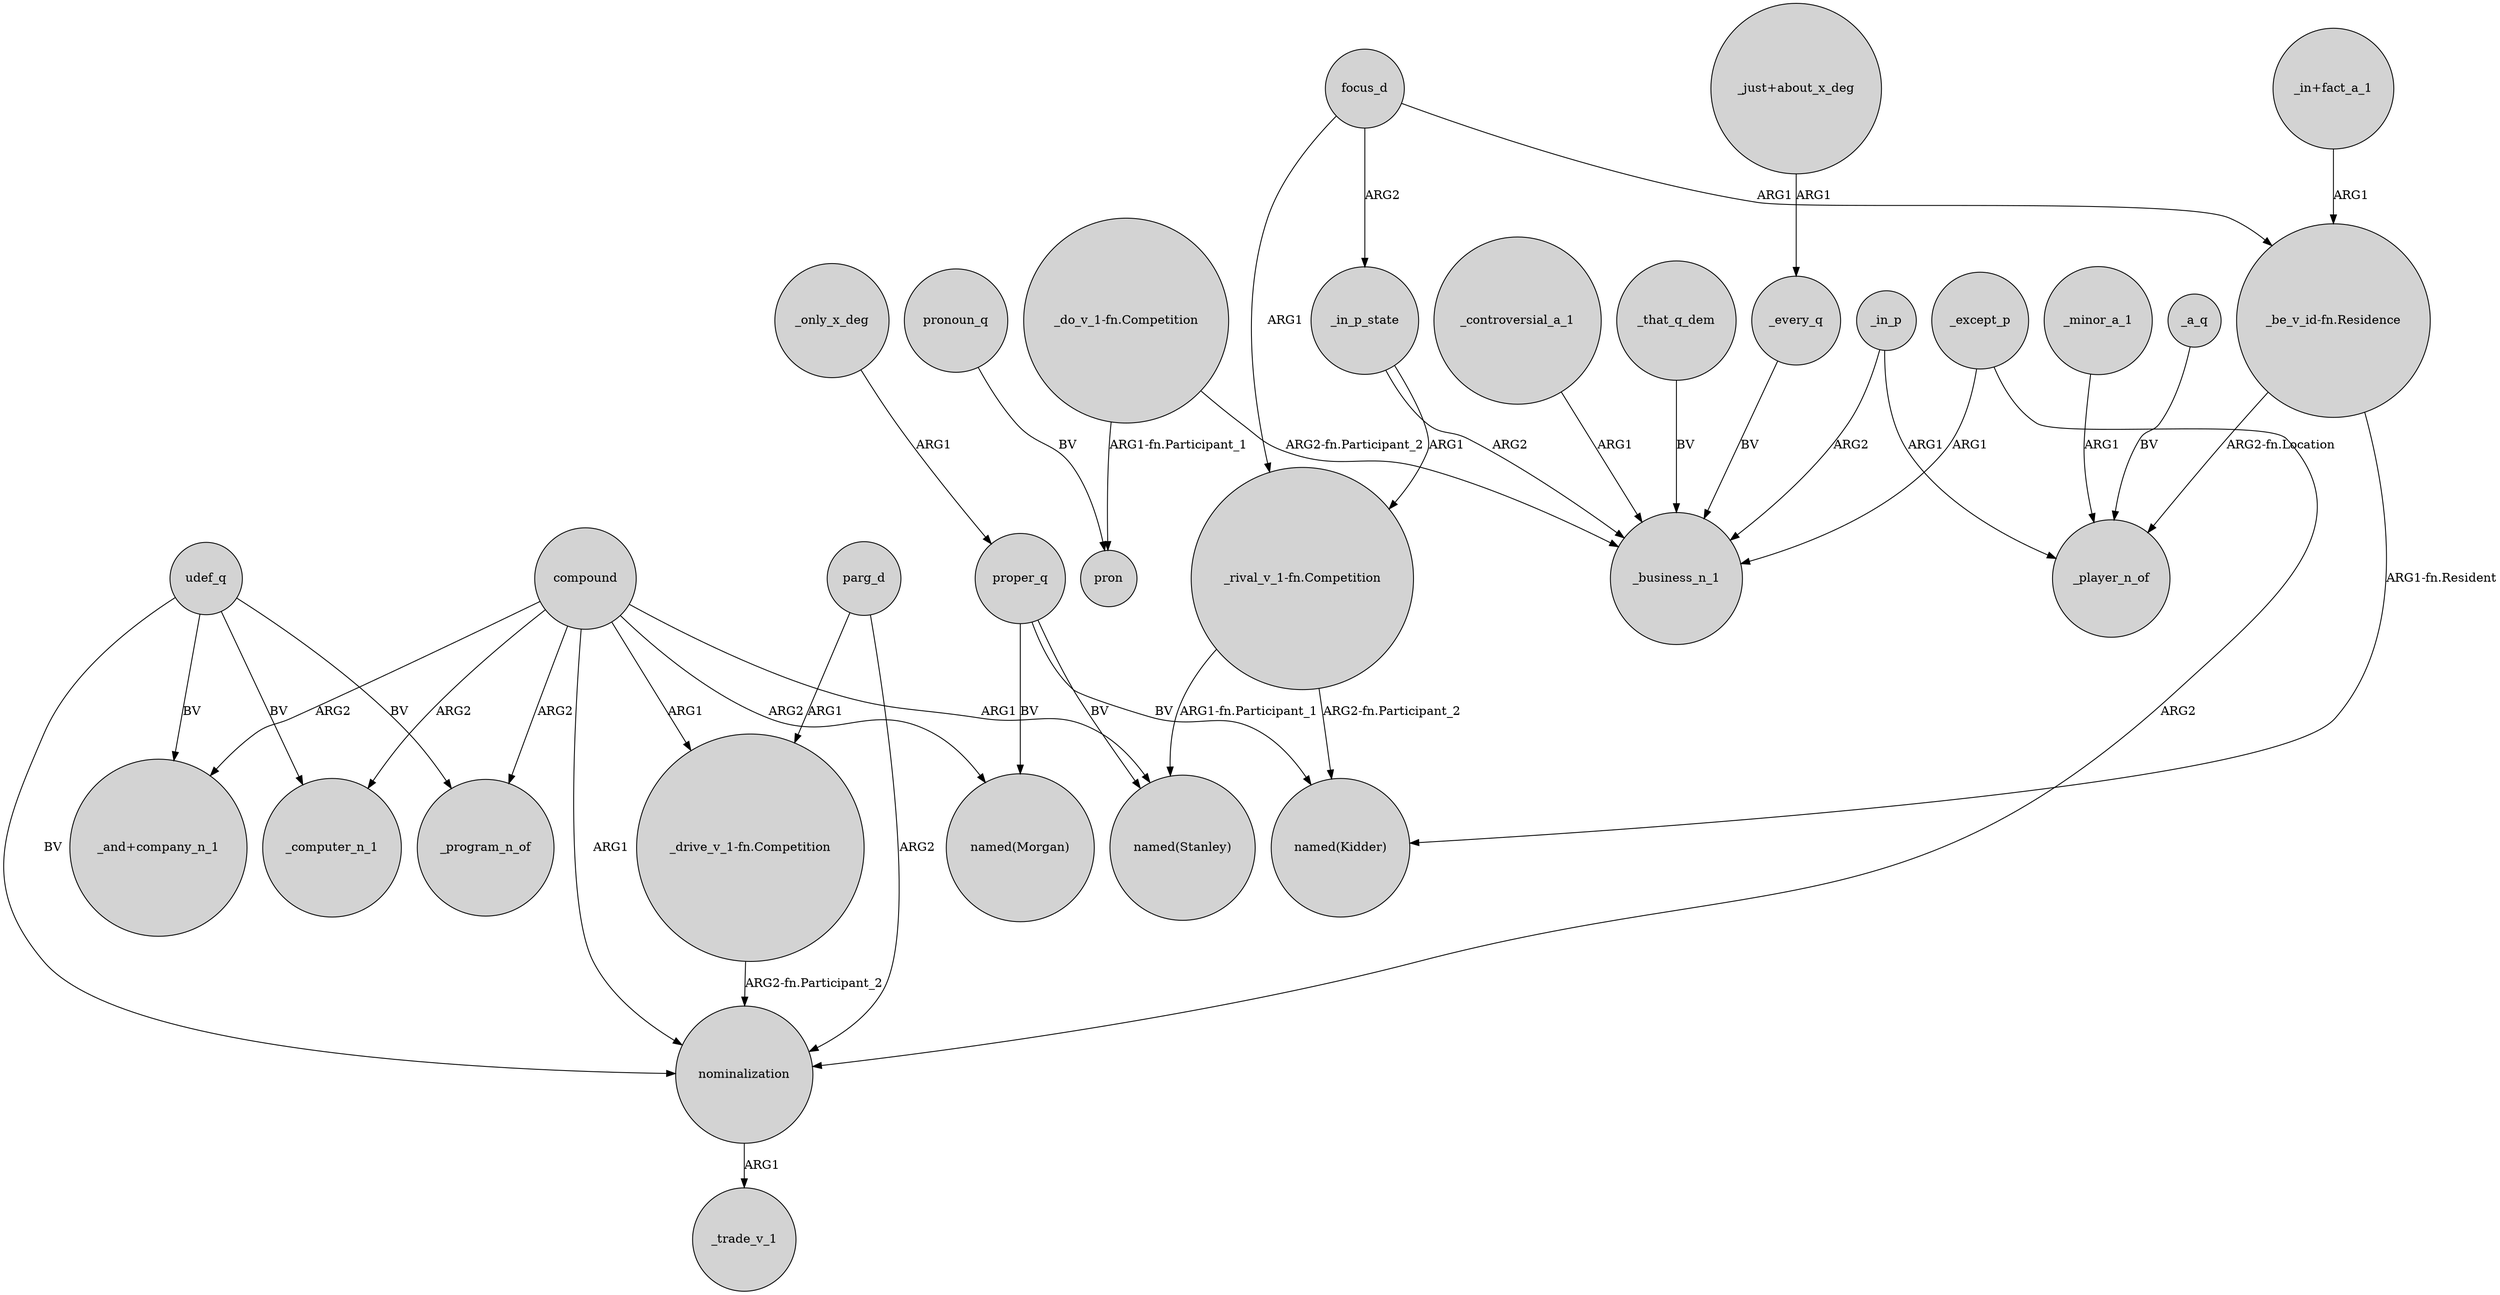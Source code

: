 digraph {
	node [shape=circle style=filled]
	"_be_v_id-fn.Residence" -> "named(Kidder)" [label="ARG1-fn.Resident"]
	focus_d -> "_rival_v_1-fn.Competition" [label=ARG1]
	focus_d -> _in_p_state [label=ARG2]
	compound -> "_and+company_n_1" [label=ARG2]
	_only_x_deg -> proper_q [label=ARG1]
	"_do_v_1-fn.Competition" -> pron [label="ARG1-fn.Participant_1"]
	_in_p_state -> _business_n_1 [label=ARG2]
	udef_q -> nominalization [label=BV]
	compound -> _computer_n_1 [label=ARG2]
	_every_q -> _business_n_1 [label=BV]
	_a_q -> _player_n_of [label=BV]
	proper_q -> "named(Stanley)" [label=BV]
	"_in+fact_a_1" -> "_be_v_id-fn.Residence" [label=ARG1]
	_in_p_state -> "_rival_v_1-fn.Competition" [label=ARG1]
	_except_p -> nominalization [label=ARG2]
	"_drive_v_1-fn.Competition" -> nominalization [label="ARG2-fn.Participant_2"]
	_controversial_a_1 -> _business_n_1 [label=ARG1]
	udef_q -> _program_n_of [label=BV]
	compound -> _program_n_of [label=ARG2]
	_that_q_dem -> _business_n_1 [label=BV]
	pronoun_q -> pron [label=BV]
	compound -> nominalization [label=ARG1]
	_except_p -> _business_n_1 [label=ARG1]
	"_rival_v_1-fn.Competition" -> "named(Stanley)" [label="ARG1-fn.Participant_1"]
	compound -> "named(Morgan)" [label=ARG2]
	udef_q -> _computer_n_1 [label=BV]
	compound -> "_drive_v_1-fn.Competition" [label=ARG1]
	parg_d -> "_drive_v_1-fn.Competition" [label=ARG1]
	"_just+about_x_deg" -> _every_q [label=ARG1]
	_in_p -> _player_n_of [label=ARG1]
	_in_p -> _business_n_1 [label=ARG2]
	_minor_a_1 -> _player_n_of [label=ARG1]
	"_rival_v_1-fn.Competition" -> "named(Kidder)" [label="ARG2-fn.Participant_2"]
	udef_q -> "_and+company_n_1" [label=BV]
	proper_q -> "named(Morgan)" [label=BV]
	"_be_v_id-fn.Residence" -> _player_n_of [label="ARG2-fn.Location"]
	compound -> "named(Stanley)" [label=ARG1]
	"_do_v_1-fn.Competition" -> _business_n_1 [label="ARG2-fn.Participant_2"]
	proper_q -> "named(Kidder)" [label=BV]
	nominalization -> _trade_v_1 [label=ARG1]
	parg_d -> nominalization [label=ARG2]
	focus_d -> "_be_v_id-fn.Residence" [label=ARG1]
}
